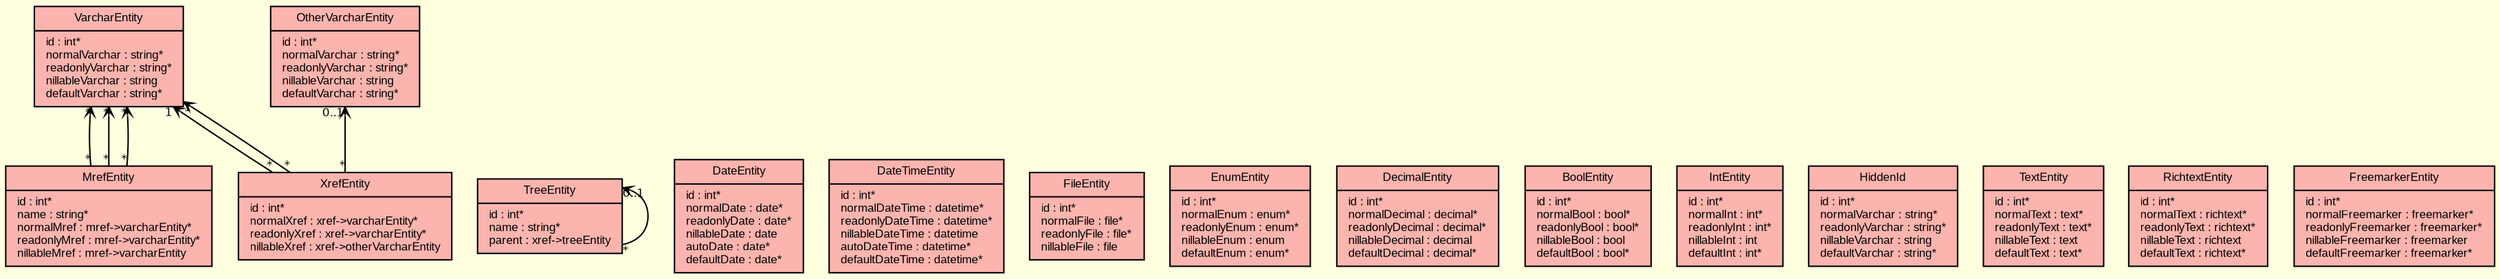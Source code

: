 digraph G {
        color = "white"
		compound = true
		fontname = "Bitstream Vera Sans"
		fontsize = 8
		pagedir="TB"
		rankdir="BT"
		bgcolor = "lightyellow"  
		labelfloat = "true"
		mode = "hier"
		overlap = "false"
		splines = "true"
		layers = "1:2"
		clusterrank = "local"
		outputorder="edgesfirst"

        node [
			fontname = "Arial"
            fontsize = 8
            shape = "record"
            color = "#808080"
            style="filled"
            fillcolor = "white"
            layer = "2"
            colorscheme = pastel19
        ]

        edge [
                fontname = "Bitstream Vera Sans"
                fontsize = 8
                layer = "1"
        ]

/* entities outside modules*/
               "VarcharEntity" [
                	    style = "filled"
                	    fillcolor =  "white"
			        	fontname = "Arial"
			        	fontcolor = "black"
			        	color = "black"
                
                        label = "{VarcharEntity|id : int*\lnormalVarchar : string*\lreadonlyVarchar : string*\lnillableVarchar : string\ldefaultVarchar : string*\l}"
                ]

               "OtherVarcharEntity" [
                	    style = "filled"
                	    fillcolor =  "white"
			        	fontname = "Arial"
			        	fontcolor = "black"
			        	color = "black"
                
                        label = "{OtherVarcharEntity|id : int*\lnormalVarchar : string*\lreadonlyVarchar : string*\lnillableVarchar : string\ldefaultVarchar : string*\l}"
                ]

               "XrefEntity" [
                	    style = "filled"
                	    fillcolor =  "white"
			        	fontname = "Arial"
			        	fontcolor = "black"
			        	color = "black"
                
                        label = "{XrefEntity|id : int*\lnormalXref : xref-&gt;varcharEntity*\lreadonlyXref : xref-&gt;varcharEntity*\lnillableXref : xref-&gt;otherVarcharEntity\l}"
                ]

               "TreeEntity" [
                	    style = "filled"
                	    fillcolor =  "white"
			        	fontname = "Arial"
			        	fontcolor = "black"
			        	color = "black"
                
                        label = "{TreeEntity|id : int*\lname : string*\lparent : xref-&gt;treeEntity\l}"
                ]

               "DateEntity" [
                	    style = "filled"
                	    fillcolor =  "white"
			        	fontname = "Arial"
			        	fontcolor = "black"
			        	color = "black"
                
                        label = "{DateEntity|id : int*\lnormalDate : date*\lreadonlyDate : date*\lnillableDate : date\lautoDate : date*\ldefaultDate : date*\l}"
                ]

               "DateTimeEntity" [
                	    style = "filled"
                	    fillcolor =  "white"
			        	fontname = "Arial"
			        	fontcolor = "black"
			        	color = "black"
                
                        label = "{DateTimeEntity|id : int*\lnormalDateTime : datetime*\lreadonlyDateTime : datetime*\lnillableDateTime : datetime\lautoDateTime : datetime*\ldefaultDateTime : datetime*\l}"
                ]

               "MrefEntity" [
                	    style = "filled"
                	    fillcolor =  "white"
			        	fontname = "Arial"
			        	fontcolor = "black"
			        	color = "black"
                
                        label = "{MrefEntity|id : int*\lname : string*\lnormalMref : mref-&gt;varcharEntity*\lreadonlyMref : mref-&gt;varcharEntity*\lnillableMref : mref-&gt;varcharEntity\l}"
                ]

               "FileEntity" [
                	    style = "filled"
                	    fillcolor =  "white"
			        	fontname = "Arial"
			        	fontcolor = "black"
			        	color = "black"
                
                        label = "{FileEntity|id : int*\lnormalFile : file*\lreadonlyFile : file*\lnillableFile : file\l}"
                ]

               "EnumEntity" [
                	    style = "filled"
                	    fillcolor =  "white"
			        	fontname = "Arial"
			        	fontcolor = "black"
			        	color = "black"
                
                        label = "{EnumEntity|id : int*\lnormalEnum : enum*\lreadonlyEnum : enum*\lnillableEnum : enum\ldefaultEnum : enum*\l}"
                ]

               "DecimalEntity" [
                	    style = "filled"
                	    fillcolor =  "white"
			        	fontname = "Arial"
			        	fontcolor = "black"
			        	color = "black"
                
                        label = "{DecimalEntity|id : int*\lnormalDecimal : decimal*\lreadonlyDecimal : decimal*\lnillableDecimal : decimal\ldefaultDecimal : decimal*\l}"
                ]

               "BoolEntity" [
                	    style = "filled"
                	    fillcolor =  "white"
			        	fontname = "Arial"
			        	fontcolor = "black"
			        	color = "black"
                
                        label = "{BoolEntity|id : int*\lnormalBool : bool*\lreadonlyBool : bool*\lnillableBool : bool\ldefaultBool : bool*\l}"
                ]

               "IntEntity" [
                	    style = "filled"
                	    fillcolor =  "white"
			        	fontname = "Arial"
			        	fontcolor = "black"
			        	color = "black"
                
                        label = "{IntEntity|id : int*\lnormalInt : int*\lreadonlyInt : int*\lnillableInt : int\ldefaultInt : int*\l}"
                ]

               "HiddenId" [
                	    style = "filled"
                	    fillcolor =  "white"
			        	fontname = "Arial"
			        	fontcolor = "black"
			        	color = "black"
                
                        label = "{HiddenId|id : int*\lnormalVarchar : string*\lreadonlyVarchar : string*\lnillableVarchar : string\ldefaultVarchar : string*\l}"
                ]

               "TextEntity" [
                	    style = "filled"
                	    fillcolor =  "white"
			        	fontname = "Arial"
			        	fontcolor = "black"
			        	color = "black"
                
                        label = "{TextEntity|id : int*\lnormalText : text*\lreadonlyText : text*\lnillableText : text\ldefaultText : text*\l}"
                ]

               "RichtextEntity" [
                	    style = "filled"
                	    fillcolor =  "white"
			        	fontname = "Arial"
			        	fontcolor = "black"
			        	color = "black"
                
                        label = "{RichtextEntity|id : int*\lnormalText : richtext*\lreadonlyText : richtext*\lnillableText : richtext\ldefaultText : richtext*\l}"
                ]

               "FreemarkerEntity" [
                	    style = "filled"
                	    fillcolor =  "white"
			        	fontname = "Arial"
			        	fontcolor = "black"
			        	color = "black"
                
                        label = "{FreemarkerEntity|id : int*\lnormalFreemarker : freemarker*\lreadonlyFreemarker : freemarker*\lnillableFreemarker : freemarker\ldefaultFreemarker : freemarker*\l}"
                ]

/*entities inside modules*/
/*        subgraph cluster_0 {
        		rankdir = "TB"
        		pagedir = "TB"
                label = "fields"
                labelloc = bottom
				fillcolor = "white"
                style="filled"*/

                "VarcharEntity" [
                	    style = "filled"
                	    fillcolor =  "1"
			        	fontname = "Arial"
			        	fontcolor = "black"
			        	color = "black"
                
                        label = "{VarcharEntity|id : int*\lnormalVarchar : string*\lreadonlyVarchar : string*\lnillableVarchar : string\ldefaultVarchar : string*\l}"
                ]
                "OtherVarcharEntity" [
                	    style = "filled"
                	    fillcolor =  "1"
			        	fontname = "Arial"
			        	fontcolor = "black"
			        	color = "black"
                
                        label = "{OtherVarcharEntity|id : int*\lnormalVarchar : string*\lreadonlyVarchar : string*\lnillableVarchar : string\ldefaultVarchar : string*\l}"
                ]
                "XrefEntity" [
                	    style = "filled"
                	    fillcolor =  "1"
			        	fontname = "Arial"
			        	fontcolor = "black"
			        	color = "black"
                
                        label = "{XrefEntity|id : int*\lnormalXref : xref-&gt;varcharEntity*\lreadonlyXref : xref-&gt;varcharEntity*\lnillableXref : xref-&gt;otherVarcharEntity\l}"
                ]
                "TreeEntity" [
                	    style = "filled"
                	    fillcolor =  "1"
			        	fontname = "Arial"
			        	fontcolor = "black"
			        	color = "black"
                
                        label = "{TreeEntity|id : int*\lname : string*\lparent : xref-&gt;treeEntity\l}"
                ]
                "DateEntity" [
                	    style = "filled"
                	    fillcolor =  "1"
			        	fontname = "Arial"
			        	fontcolor = "black"
			        	color = "black"
                
                        label = "{DateEntity|id : int*\lnormalDate : date*\lreadonlyDate : date*\lnillableDate : date\lautoDate : date*\ldefaultDate : date*\l}"
                ]
                "DateTimeEntity" [
                	    style = "filled"
                	    fillcolor =  "1"
			        	fontname = "Arial"
			        	fontcolor = "black"
			        	color = "black"
                
                        label = "{DateTimeEntity|id : int*\lnormalDateTime : datetime*\lreadonlyDateTime : datetime*\lnillableDateTime : datetime\lautoDateTime : datetime*\ldefaultDateTime : datetime*\l}"
                ]
                "MrefEntity" [
                	    style = "filled"
                	    fillcolor =  "1"
			        	fontname = "Arial"
			        	fontcolor = "black"
			        	color = "black"
                
                        label = "{MrefEntity|id : int*\lname : string*\lnormalMref : mref-&gt;varcharEntity*\lreadonlyMref : mref-&gt;varcharEntity*\lnillableMref : mref-&gt;varcharEntity\l}"
                ]
                "FileEntity" [
                	    style = "filled"
                	    fillcolor =  "1"
			        	fontname = "Arial"
			        	fontcolor = "black"
			        	color = "black"
                
                        label = "{FileEntity|id : int*\lnormalFile : file*\lreadonlyFile : file*\lnillableFile : file\l}"
                ]
                "EnumEntity" [
                	    style = "filled"
                	    fillcolor =  "1"
			        	fontname = "Arial"
			        	fontcolor = "black"
			        	color = "black"
                
                        label = "{EnumEntity|id : int*\lnormalEnum : enum*\lreadonlyEnum : enum*\lnillableEnum : enum\ldefaultEnum : enum*\l}"
                ]
                "DecimalEntity" [
                	    style = "filled"
                	    fillcolor =  "1"
			        	fontname = "Arial"
			        	fontcolor = "black"
			        	color = "black"
                
                        label = "{DecimalEntity|id : int*\lnormalDecimal : decimal*\lreadonlyDecimal : decimal*\lnillableDecimal : decimal\ldefaultDecimal : decimal*\l}"
                ]
                "BoolEntity" [
                	    style = "filled"
                	    fillcolor =  "1"
			        	fontname = "Arial"
			        	fontcolor = "black"
			        	color = "black"
                
                        label = "{BoolEntity|id : int*\lnormalBool : bool*\lreadonlyBool : bool*\lnillableBool : bool\ldefaultBool : bool*\l}"
                ]
                "IntEntity" [
                	    style = "filled"
                	    fillcolor =  "1"
			        	fontname = "Arial"
			        	fontcolor = "black"
			        	color = "black"
                
                        label = "{IntEntity|id : int*\lnormalInt : int*\lreadonlyInt : int*\lnillableInt : int\ldefaultInt : int*\l}"
                ]
                "HiddenId" [
                	    style = "filled"
                	    fillcolor =  "1"
			        	fontname = "Arial"
			        	fontcolor = "black"
			        	color = "black"
                
                        label = "{HiddenId|id : int*\lnormalVarchar : string*\lreadonlyVarchar : string*\lnillableVarchar : string\ldefaultVarchar : string*\l}"
                ]
                "TextEntity" [
                	    style = "filled"
                	    fillcolor =  "1"
			        	fontname = "Arial"
			        	fontcolor = "black"
			        	color = "black"
                
                        label = "{TextEntity|id : int*\lnormalText : text*\lreadonlyText : text*\lnillableText : text\ldefaultText : text*\l}"
                ]
                "RichtextEntity" [
                	    style = "filled"
                	    fillcolor =  "1"
			        	fontname = "Arial"
			        	fontcolor = "black"
			        	color = "black"
                
                        label = "{RichtextEntity|id : int*\lnormalText : richtext*\lreadonlyText : richtext*\lnillableText : richtext\ldefaultText : richtext*\l}"
                ]
                "FreemarkerEntity" [
                	    style = "filled"
                	    fillcolor =  "1"
			        	fontname = "Arial"
			        	fontcolor = "black"
			        	color = "black"
                
                        label = "{FreemarkerEntity|id : int*\lnormalFreemarker : freemarker*\lreadonlyFreemarker : freemarker*\lnillableFreemarker : freemarker\ldefaultFreemarker : freemarker*\l}"
                ]
/*        }  */
/*        subgraph cluster_1 {
        		rankdir = "TB"
        		pagedir = "TB"
                label = "inheritance"
                labelloc = bottom
				fillcolor = "white"
                style="filled"*/

/*        }  */
/*        subgraph cluster_2 {
        		rankdir = "TB"
        		pagedir = "TB"
                label = "composit_labels"
                labelloc = bottom
				fillcolor = "white"
                style="filled"*/

/*        }  */

/*interface relationships*/
        edge [
                arrowhead = "empty"
                color = "#808080"
        ]

/*inheritance relationships*/
        edge [
                arrowhead = "empty"
                color = "black"
        ]
        

/*one to many 'xref' foreign key relationships*/
        edge [
                arrowhead = "open"
                arrowsize = 0.6
        ]
		"XrefEntity" -> "VarcharEntity" [
			headlabel = "1"
			taillabel = "*"
		]
		"XrefEntity" -> "VarcharEntity" [
			headlabel = "1"
			taillabel = "*"
		]
		"XrefEntity" -> "OtherVarcharEntity" [
			headlabel = "0..1"
			taillabel = "*"
		]
		"TreeEntity" -> "TreeEntity" [
			headlabel = "0..1"
			taillabel = "*"
		]
        
        
/*many to many 'mref' foreign key relationships*/
        edge [
             arrowtail = "open"
             color = "black"
             headlabel = "*"
             taillabel = "*"
             arrowsize = 0.6
        ]
		"MrefEntity" -> "VarcharEntity"[
			]
		"MrefEntity" -> "VarcharEntity"[
			]
		"MrefEntity" -> "VarcharEntity"[
			]
}